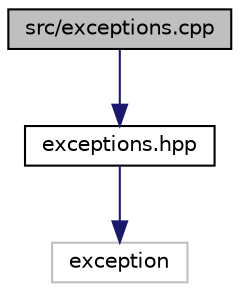 digraph "src/exceptions.cpp"
{
 // LATEX_PDF_SIZE
  edge [fontname="Helvetica",fontsize="10",labelfontname="Helvetica",labelfontsize="10"];
  node [fontname="Helvetica",fontsize="10",shape=record];
  Node1 [label="src/exceptions.cpp",height=0.2,width=0.4,color="black", fillcolor="grey75", style="filled", fontcolor="black",tooltip="File that contents the exceptions methods implementations."];
  Node1 -> Node2 [color="midnightblue",fontsize="10",style="solid",fontname="Helvetica"];
  Node2 [label="exceptions.hpp",height=0.2,width=0.4,color="black", fillcolor="white", style="filled",URL="$exceptions_8hpp.html",tooltip="File that contents the exception class declaration."];
  Node2 -> Node3 [color="midnightblue",fontsize="10",style="solid",fontname="Helvetica"];
  Node3 [label="exception",height=0.2,width=0.4,color="grey75", fillcolor="white", style="filled",tooltip=" "];
}
